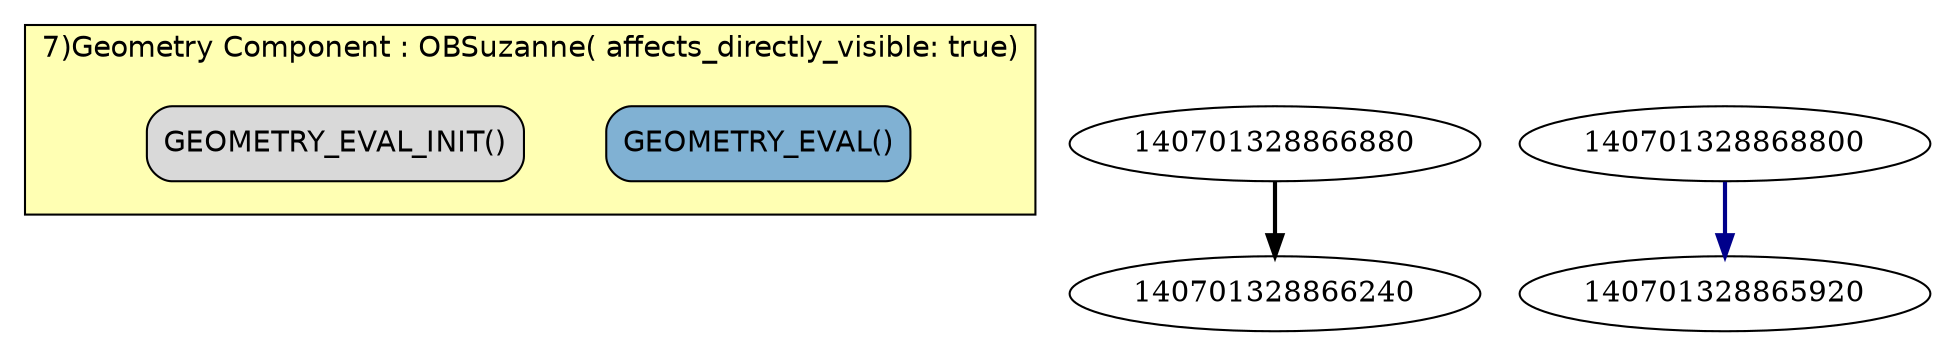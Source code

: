 digraph {

subgraph cluster_140701585109504 {
graph [margin="16.000000", color="black", label="7)Geometry Component : OBSuzanne( affects_directly_visible: true)", style="filled", fontsize="14.000000", penwidth="1.000000", fillcolor="#ffffb3", fontname="helvetica", ]

"140701575747456" [label="", shape="point", style="invis", ]
"140701575747776" [color="black", label="GEOMETRY_EVAL()", shape="box", style="filled,rounded", penwidth="1.000000", frontsize="14.000000", fillcolor="#80b1d3", fontname="helvetica", ]
"140701575748096" [color="black", label="GEOMETRY_EVAL_INIT()", shape="box", style="filled,rounded", penwidth="1.000000", frontsize="14.000000", fillcolor="#d9d9d9", fontname="helvetica", ]
}

"140701328866880" -> "140701328866240" [arrowhead="normal", color="black", style="solid", penwidth="2.000000", id="Entry -> Exit", ]
"140701328868800" -> "140701328865920" [arrowhead="normal", color="blue4", style="solid", penwidth="2.000000", id="CoW Dependency", ]
}
